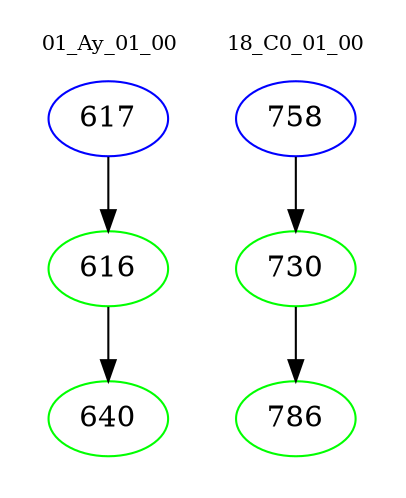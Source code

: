 digraph{
subgraph cluster_0 {
color = white
label = "01_Ay_01_00";
fontsize=10;
T0_617 [label="617", color="blue"]
T0_617 -> T0_616 [color="black"]
T0_616 [label="616", color="green"]
T0_616 -> T0_640 [color="black"]
T0_640 [label="640", color="green"]
}
subgraph cluster_1 {
color = white
label = "18_C0_01_00";
fontsize=10;
T1_758 [label="758", color="blue"]
T1_758 -> T1_730 [color="black"]
T1_730 [label="730", color="green"]
T1_730 -> T1_786 [color="black"]
T1_786 [label="786", color="green"]
}
}
